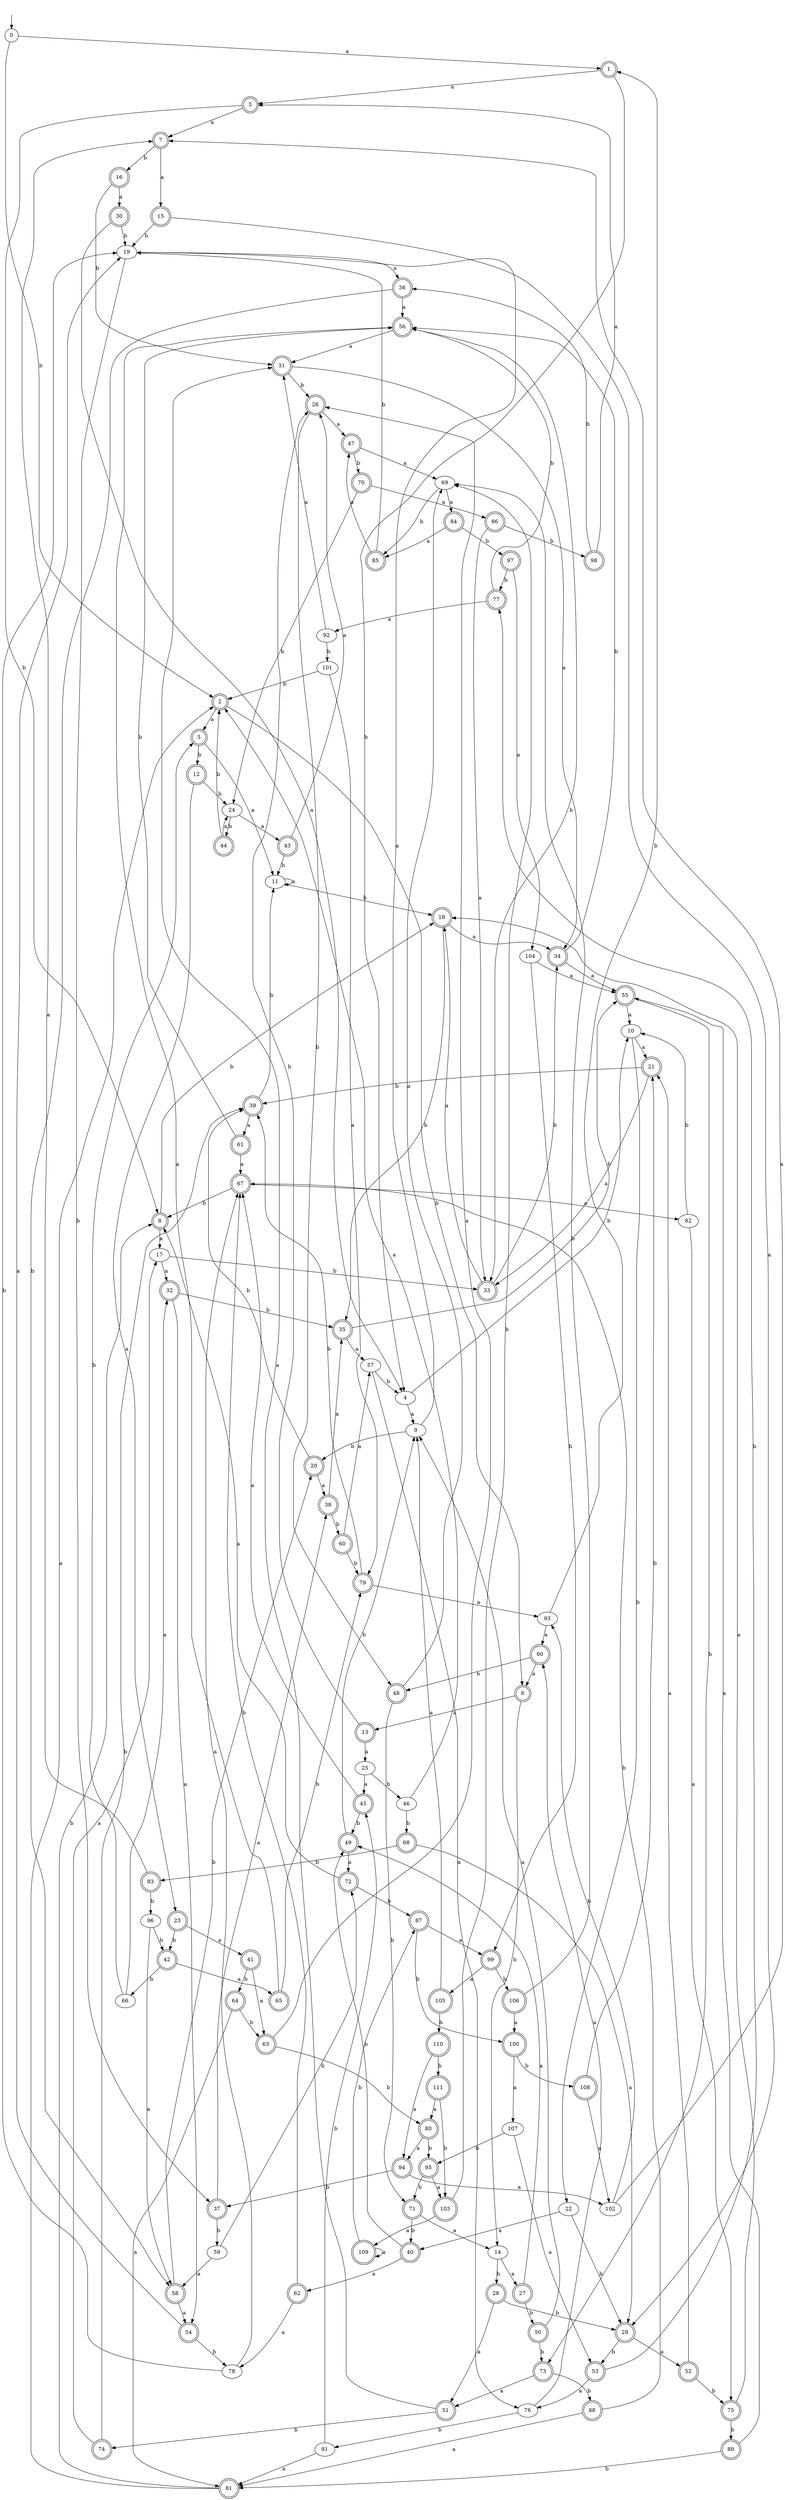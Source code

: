 digraph RandomDFA {
  __start0 [label="", shape=none];
  __start0 -> 0 [label=""];
  0 [shape=circle]
  0 -> 1 [label="a"]
  0 -> 2 [label="b"]
  1 [shape=doublecircle]
  1 -> 3 [label="a"]
  1 -> 4 [label="b"]
  2 [shape=doublecircle]
  2 -> 5 [label="a"]
  2 -> 6 [label="b"]
  3 [shape=doublecircle]
  3 -> 7 [label="a"]
  3 -> 8 [label="b"]
  4
  4 -> 9 [label="a"]
  4 -> 10 [label="b"]
  5 [shape=doublecircle]
  5 -> 11 [label="a"]
  5 -> 12 [label="b"]
  6 [shape=doublecircle]
  6 -> 13 [label="a"]
  6 -> 14 [label="b"]
  7 [shape=doublecircle]
  7 -> 15 [label="a"]
  7 -> 16 [label="b"]
  8 [shape=doublecircle]
  8 -> 17 [label="a"]
  8 -> 18 [label="b"]
  9
  9 -> 19 [label="a"]
  9 -> 20 [label="b"]
  10
  10 -> 21 [label="a"]
  10 -> 22 [label="b"]
  11
  11 -> 11 [label="a"]
  11 -> 18 [label="b"]
  12 [shape=doublecircle]
  12 -> 23 [label="a"]
  12 -> 24 [label="b"]
  13 [shape=doublecircle]
  13 -> 25 [label="a"]
  13 -> 26 [label="b"]
  14
  14 -> 27 [label="a"]
  14 -> 28 [label="b"]
  15 [shape=doublecircle]
  15 -> 29 [label="a"]
  15 -> 19 [label="b"]
  16 [shape=doublecircle]
  16 -> 30 [label="a"]
  16 -> 31 [label="b"]
  17
  17 -> 32 [label="a"]
  17 -> 33 [label="b"]
  18 [shape=doublecircle]
  18 -> 34 [label="a"]
  18 -> 35 [label="b"]
  19
  19 -> 36 [label="a"]
  19 -> 37 [label="b"]
  20 [shape=doublecircle]
  20 -> 38 [label="a"]
  20 -> 39 [label="b"]
  21 [shape=doublecircle]
  21 -> 33 [label="a"]
  21 -> 39 [label="b"]
  22
  22 -> 40 [label="a"]
  22 -> 29 [label="b"]
  23 [shape=doublecircle]
  23 -> 41 [label="a"]
  23 -> 42 [label="b"]
  24
  24 -> 43 [label="a"]
  24 -> 44 [label="b"]
  25
  25 -> 45 [label="a"]
  25 -> 46 [label="b"]
  26 [shape=doublecircle]
  26 -> 47 [label="a"]
  26 -> 48 [label="b"]
  27 [shape=doublecircle]
  27 -> 49 [label="a"]
  27 -> 50 [label="b"]
  28 [shape=doublecircle]
  28 -> 51 [label="a"]
  28 -> 29 [label="b"]
  29 [shape=doublecircle]
  29 -> 52 [label="a"]
  29 -> 53 [label="b"]
  30 [shape=doublecircle]
  30 -> 4 [label="a"]
  30 -> 19 [label="b"]
  31 [shape=doublecircle]
  31 -> 34 [label="a"]
  31 -> 26 [label="b"]
  32 [shape=doublecircle]
  32 -> 54 [label="a"]
  32 -> 35 [label="b"]
  33 [shape=doublecircle]
  33 -> 18 [label="a"]
  33 -> 34 [label="b"]
  34 [shape=doublecircle]
  34 -> 55 [label="a"]
  34 -> 56 [label="b"]
  35 [shape=doublecircle]
  35 -> 57 [label="a"]
  35 -> 55 [label="b"]
  36 [shape=doublecircle]
  36 -> 56 [label="a"]
  36 -> 58 [label="b"]
  37 [shape=doublecircle]
  37 -> 38 [label="a"]
  37 -> 59 [label="b"]
  38 [shape=doublecircle]
  38 -> 35 [label="a"]
  38 -> 60 [label="b"]
  39 [shape=doublecircle]
  39 -> 61 [label="a"]
  39 -> 11 [label="b"]
  40 [shape=doublecircle]
  40 -> 62 [label="a"]
  40 -> 49 [label="b"]
  41 [shape=doublecircle]
  41 -> 63 [label="a"]
  41 -> 64 [label="b"]
  42 [shape=doublecircle]
  42 -> 65 [label="a"]
  42 -> 66 [label="b"]
  43 [shape=doublecircle]
  43 -> 26 [label="a"]
  43 -> 11 [label="b"]
  44 [shape=doublecircle]
  44 -> 24 [label="a"]
  44 -> 2 [label="b"]
  45 [shape=doublecircle]
  45 -> 67 [label="a"]
  45 -> 49 [label="b"]
  46
  46 -> 2 [label="a"]
  46 -> 68 [label="b"]
  47 [shape=doublecircle]
  47 -> 69 [label="a"]
  47 -> 70 [label="b"]
  48 [shape=doublecircle]
  48 -> 69 [label="a"]
  48 -> 71 [label="b"]
  49 [shape=doublecircle]
  49 -> 72 [label="a"]
  49 -> 9 [label="b"]
  50 [shape=doublecircle]
  50 -> 9 [label="a"]
  50 -> 73 [label="b"]
  51 [shape=doublecircle]
  51 -> 31 [label="a"]
  51 -> 74 [label="b"]
  52 [shape=doublecircle]
  52 -> 21 [label="a"]
  52 -> 75 [label="b"]
  53 [shape=doublecircle]
  53 -> 76 [label="a"]
  53 -> 77 [label="b"]
  54 [shape=doublecircle]
  54 -> 19 [label="a"]
  54 -> 78 [label="b"]
  55 [shape=doublecircle]
  55 -> 10 [label="a"]
  55 -> 73 [label="b"]
  56 [shape=doublecircle]
  56 -> 31 [label="a"]
  56 -> 33 [label="b"]
  57
  57 -> 76 [label="a"]
  57 -> 4 [label="b"]
  58 [shape=doublecircle]
  58 -> 54 [label="a"]
  58 -> 20 [label="b"]
  59
  59 -> 58 [label="a"]
  59 -> 72 [label="b"]
  60 [shape=doublecircle]
  60 -> 57 [label="a"]
  60 -> 79 [label="b"]
  61 [shape=doublecircle]
  61 -> 67 [label="a"]
  61 -> 56 [label="b"]
  62 [shape=doublecircle]
  62 -> 78 [label="a"]
  62 -> 67 [label="b"]
  63 [shape=doublecircle]
  63 -> 26 [label="a"]
  63 -> 80 [label="b"]
  64 [shape=doublecircle]
  64 -> 81 [label="a"]
  64 -> 63 [label="b"]
  65 [shape=doublecircle]
  65 -> 56 [label="a"]
  65 -> 79 [label="b"]
  66
  66 -> 32 [label="a"]
  66 -> 5 [label="b"]
  67 [shape=doublecircle]
  67 -> 82 [label="a"]
  67 -> 8 [label="b"]
  68 [shape=doublecircle]
  68 -> 29 [label="a"]
  68 -> 83 [label="b"]
  69
  69 -> 84 [label="a"]
  69 -> 85 [label="b"]
  70 [shape=doublecircle]
  70 -> 86 [label="a"]
  70 -> 24 [label="b"]
  71 [shape=doublecircle]
  71 -> 14 [label="a"]
  71 -> 40 [label="b"]
  72 [shape=doublecircle]
  72 -> 8 [label="a"]
  72 -> 87 [label="b"]
  73 [shape=doublecircle]
  73 -> 51 [label="a"]
  73 -> 88 [label="b"]
  74 [shape=doublecircle]
  74 -> 17 [label="a"]
  74 -> 39 [label="b"]
  75 [shape=doublecircle]
  75 -> 18 [label="a"]
  75 -> 89 [label="b"]
  76
  76 -> 90 [label="a"]
  76 -> 91 [label="b"]
  77 [shape=doublecircle]
  77 -> 92 [label="a"]
  77 -> 56 [label="b"]
  78
  78 -> 67 [label="a"]
  78 -> 19 [label="b"]
  79 [shape=doublecircle]
  79 -> 93 [label="a"]
  79 -> 39 [label="b"]
  80 [shape=doublecircle]
  80 -> 94 [label="a"]
  80 -> 95 [label="b"]
  81 [shape=doublecircle]
  81 -> 2 [label="a"]
  81 -> 8 [label="b"]
  82
  82 -> 75 [label="a"]
  82 -> 10 [label="b"]
  83 [shape=doublecircle]
  83 -> 7 [label="a"]
  83 -> 96 [label="b"]
  84 [shape=doublecircle]
  84 -> 85 [label="a"]
  84 -> 97 [label="b"]
  85 [shape=doublecircle]
  85 -> 47 [label="a"]
  85 -> 19 [label="b"]
  86 [shape=doublecircle]
  86 -> 33 [label="a"]
  86 -> 98 [label="b"]
  87 [shape=doublecircle]
  87 -> 99 [label="a"]
  87 -> 100 [label="b"]
  88 [shape=doublecircle]
  88 -> 81 [label="a"]
  88 -> 67 [label="b"]
  89 [shape=doublecircle]
  89 -> 55 [label="a"]
  89 -> 81 [label="b"]
  90 [shape=doublecircle]
  90 -> 6 [label="a"]
  90 -> 48 [label="b"]
  91
  91 -> 81 [label="a"]
  91 -> 45 [label="b"]
  92
  92 -> 31 [label="a"]
  92 -> 101 [label="b"]
  93
  93 -> 90 [label="a"]
  93 -> 1 [label="b"]
  94 [shape=doublecircle]
  94 -> 102 [label="a"]
  94 -> 37 [label="b"]
  95 [shape=doublecircle]
  95 -> 103 [label="a"]
  95 -> 71 [label="b"]
  96
  96 -> 58 [label="a"]
  96 -> 42 [label="b"]
  97 [shape=doublecircle]
  97 -> 104 [label="a"]
  97 -> 77 [label="b"]
  98 [shape=doublecircle]
  98 -> 3 [label="a"]
  98 -> 36 [label="b"]
  99 [shape=doublecircle]
  99 -> 105 [label="a"]
  99 -> 106 [label="b"]
  100 [shape=doublecircle]
  100 -> 107 [label="a"]
  100 -> 108 [label="b"]
  101
  101 -> 79 [label="a"]
  101 -> 2 [label="b"]
  102
  102 -> 7 [label="a"]
  102 -> 93 [label="b"]
  103 [shape=doublecircle]
  103 -> 109 [label="a"]
  103 -> 69 [label="b"]
  104
  104 -> 55 [label="a"]
  104 -> 99 [label="b"]
  105 [shape=doublecircle]
  105 -> 9 [label="a"]
  105 -> 110 [label="b"]
  106 [shape=doublecircle]
  106 -> 100 [label="a"]
  106 -> 69 [label="b"]
  107
  107 -> 53 [label="a"]
  107 -> 95 [label="b"]
  108 [shape=doublecircle]
  108 -> 102 [label="a"]
  108 -> 21 [label="b"]
  109 [shape=doublecircle]
  109 -> 109 [label="a"]
  109 -> 87 [label="b"]
  110 [shape=doublecircle]
  110 -> 94 [label="a"]
  110 -> 111 [label="b"]
  111 [shape=doublecircle]
  111 -> 80 [label="a"]
  111 -> 103 [label="b"]
}
